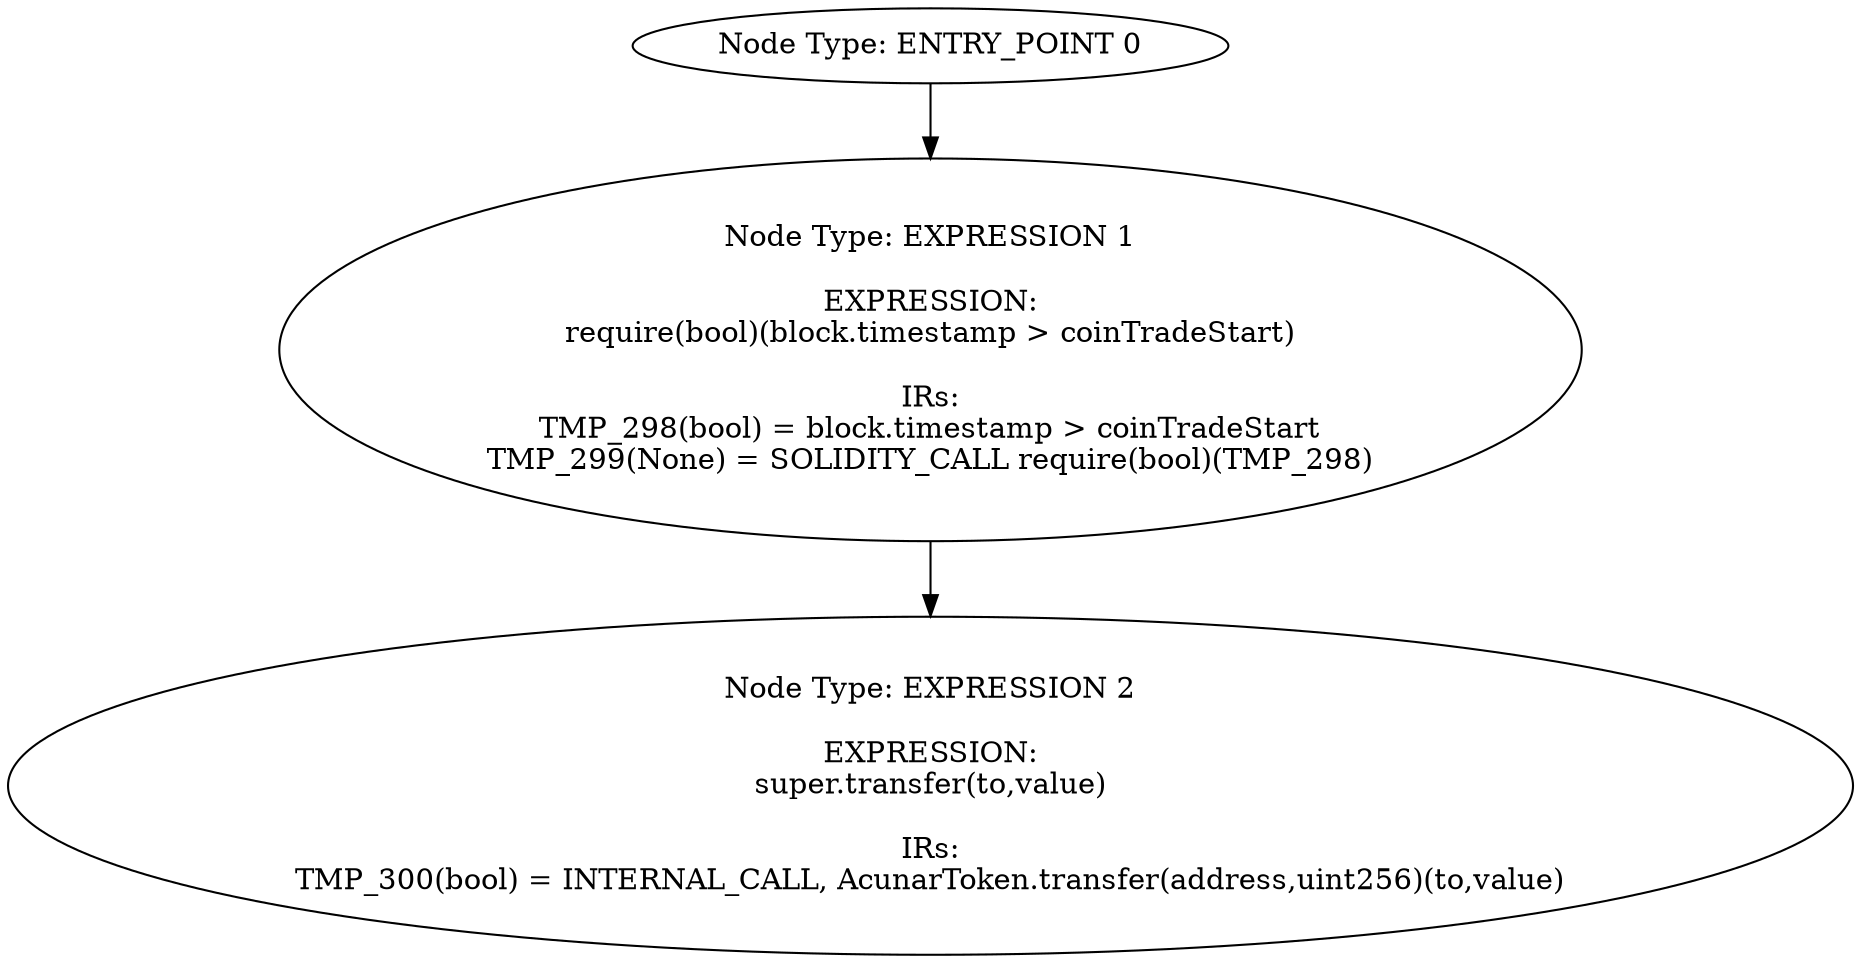 digraph{
0[label="Node Type: ENTRY_POINT 0
"];
0->1;
1[label="Node Type: EXPRESSION 1

EXPRESSION:
require(bool)(block.timestamp > coinTradeStart)

IRs:
TMP_298(bool) = block.timestamp > coinTradeStart
TMP_299(None) = SOLIDITY_CALL require(bool)(TMP_298)"];
1->2;
2[label="Node Type: EXPRESSION 2

EXPRESSION:
super.transfer(to,value)

IRs:
TMP_300(bool) = INTERNAL_CALL, AcunarToken.transfer(address,uint256)(to,value)"];
}
